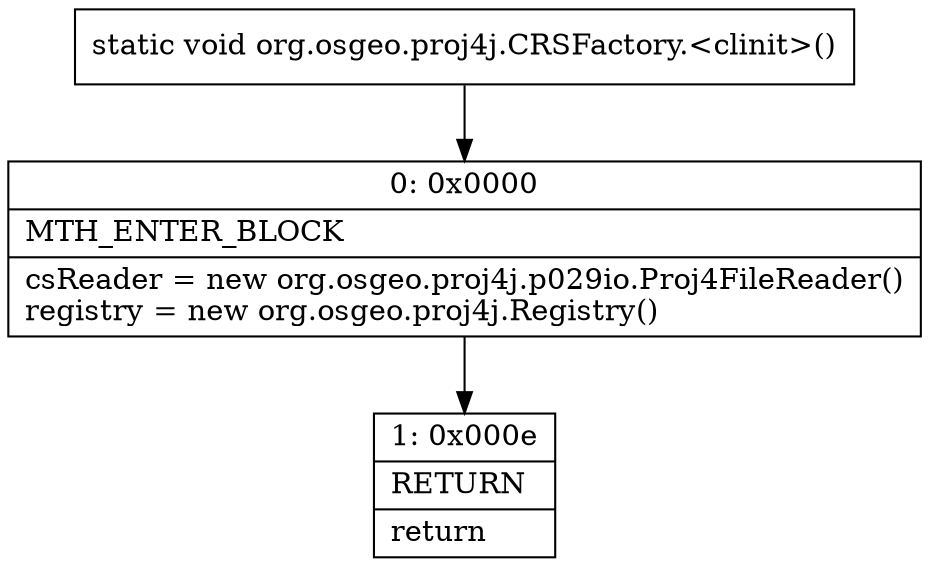 digraph "CFG fororg.osgeo.proj4j.CRSFactory.\<clinit\>()V" {
Node_0 [shape=record,label="{0\:\ 0x0000|MTH_ENTER_BLOCK\l|csReader = new org.osgeo.proj4j.p029io.Proj4FileReader()\lregistry = new org.osgeo.proj4j.Registry()\l}"];
Node_1 [shape=record,label="{1\:\ 0x000e|RETURN\l|return\l}"];
MethodNode[shape=record,label="{static void org.osgeo.proj4j.CRSFactory.\<clinit\>() }"];
MethodNode -> Node_0;
Node_0 -> Node_1;
}

